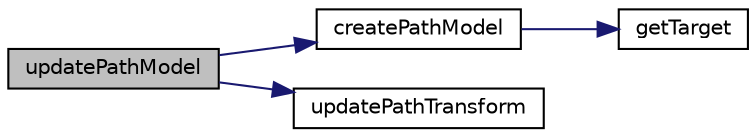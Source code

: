 digraph "updatePathModel"
{
 // LATEX_PDF_SIZE
  bgcolor="transparent";
  edge [fontname="Helvetica",fontsize="10",labelfontname="Helvetica",labelfontsize="10"];
  node [fontname="Helvetica",fontsize="10",shape=record];
  rankdir="LR";
  Node1 [label="updatePathModel",height=0.2,width=0.4,color="black", fillcolor="grey75", style="filled", fontcolor="black",tooltip=" "];
  Node1 -> Node2 [color="midnightblue",fontsize="10",style="solid",fontname="Helvetica"];
  Node2 [label="createPathModel",height=0.2,width=0.4,color="black",URL="$class_p_r_i_s_m_1_1_straight_needle_insertion_logic.html#a01b0b6636b3a9df6c4889d89ed590d08",tooltip=" "];
  Node2 -> Node3 [color="midnightblue",fontsize="10",style="solid",fontname="Helvetica"];
  Node3 [label="getTarget",height=0.2,width=0.4,color="black",URL="$class_p_r_i_s_m_1_1_straight_needle_insertion_logic.html#ac7f193e1acb5a2827b4a2798bcf267a8",tooltip=" "];
  Node1 -> Node4 [color="midnightblue",fontsize="10",style="solid",fontname="Helvetica"];
  Node4 [label="updatePathTransform",height=0.2,width=0.4,color="black",URL="$class_p_r_i_s_m_1_1_straight_needle_insertion_logic.html#a250d974b176a400096d0c7c520665365",tooltip=" "];
}
